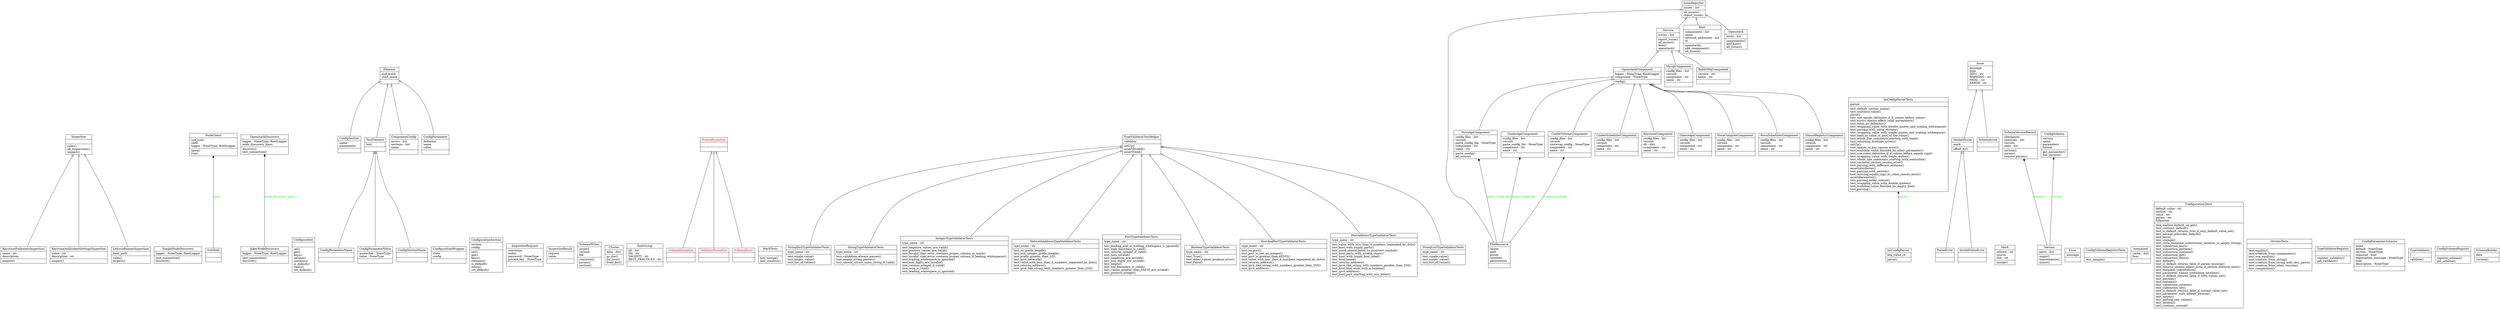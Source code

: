 digraph "classes_Rubick" {
charset="utf-8"
rankdir=BT
"4" [shape="record", label="{KeystoneEndpointsInspection|name : str\ldescription\l|inspect()\l}"];
"6" [shape="record", label="{SimpleNodeDiscovery|logger : NoneType, RootLogger\l|test_connection()\ldiscover()\l}"];
"7" [shape="record", label="{SshShell|\l|}"];
"8" [shape="record", label="{NodeClient|use_sudo\lshell\llogger : NoneType, RootLogger\l|open()\lrun()\l}"];
"9" [shape="record", label="{JokerNodeDiscovery|logger : NoneType, RootLogger\l|test_connection()\ldiscover()\l}"];
"10" [shape="record", label="{OpenstackDiscovery|logger : NoneType, RootLogger\lnode_discovery_klass\l|discover()\ltest_connection()\l}"];
"12" [shape="record", label="{KeystoneAuthtokenSettingsInspection|name : str\ldescription : str\l|inspect()\l}"];
"14" [shape="record", label="{LettuceRunnerInspection|base_path\l|rules()\linspect()\l}"];
"16" [shape="record", label="{Configuration|\l|set()\lget()\lkeys()\lsection()\lcontains()\lis_default()\litems()\lset_default()\l}"];
"17" [shape="record", label="{ConfigSection|name\lparameters\l|}"];
"18" [shape="record", label="{TextElement|text\l|}"];
"19" [shape="record", label="{Element|end_mark\lstart_mark\l|}"];
"20" [shape="record", label="{ComponentConfig|errors : list\lsections : list\lname\l|}"];
"21" [shape="record", label="{ConfigurationWrapper|state\lconfig\l|}"];
"22" [shape="record", label="{ConfigParameterName|\l|}"];
"23" [shape="record", label="{ConfigParameterValue|quotechar : NoneType\lvalue : NoneType\l|}"];
"24" [shape="record", label="{ConfigSectionName|\l|}"];
"25" [shape="record", label="{ConfigurationSection|section\lconfig\l|set()\lget()\lkeys()\lcontains()\lis_default()\litems()\lset_default()\l}"];
"26" [shape="record", label="{ConfigParameter|delimiter\lname\lvalue\l|}"];
"29" [shape="record", label="{InspectionRequest|username\lnodes\lpassword : NoneType\lprivate_key : NoneType\l|}"];
"30" [shape="record", label="{InspectionResult|request\lvalue\l|}"];
"38" [shape="record", label="{SchemaWriter|project\lversion\lfile\l|comment()\lparam()\lsection()\l}"];
"43" [shape="record", label="{Cluster|data : dict\l|as_doc()\lfor_json()\lfrom_doc()\l}"];
"44" [shape="record", label="{RuleGroup|all : list\lHA : str\lVALIDITY : str\lBEST_PRACTICES : str\l|}"];
"47" [fontcolor="red", shape="record", label="{RubickException|\l|}"];
"48" [fontcolor="red", shape="record", label="{SchemaException|\l|}"];
"49" [fontcolor="red", shape="record", label="{ValidatorException|\l|}"];
"55" [shape="record", label="{MarkTests|\l|test_merge()\ltest_creation()\l}"];
"57" [shape="record", label="{StringDictTypeValidatorTests|type_name : str\l|test_single_value()\ltest_empty_value()\ltest_list_of_values()\l}"];
"58" [shape="record", label="{StringTypeValidatorTests|type_name : str\l|test_validation_always_passes()\ltest_empty_string_passes()\ltest_should_return_same_string_if_valid()\l}"];
"59" [shape="record", label="{TypeValidatorTestHelper|validator\l|setUp()\lassertInvalid()\lassertValid()\l}"];
"60" [shape="record", label="{IntegerTypeValidatorTests|type_name : str\l|test_negative_values_are_valid()\ltest_positive_values_are_valid()\ltest_invalid_char_error_contains_proper_column_in_mark()\ltest_invalid_char_error_contains_proper_column_if_leading_whitespaces()\ltest_trailing_whitespace_is_ignored()\ltest_non_digits_are_invalid()\ltest_returns_integer_if_valid()\ltest_zero_is_valid()\ltest_leading_whitespace_is_ignored()\l}"];
"61" [shape="record", label="{NetworkAddressTypeValidatorTests|type_name : str\l|test_no_prefix_length()\ltest_non_integer_prefix_length()\ltest_prefix_greater_than_32()\ltest_ipv4_network()\ltest_value_with_less_than_4_numbers_separated_by_dots()\ltest_returns_address()\ltest_ipv4_like_string_with_numbers_greater_than_255()\l}"];
"62" [shape="record", label="{PortTypeValidatorTests|type_name : str\l|test_leading_and_or_trailing_whitespace_is_ignored()\ltest_high_boundary_is_valid()\ltest_returns_integer_if_valid()\ltest_zero_invalid()\ltest_negatives_are_invalid()\ltest_non_digits_are_invalid()\ltest_empty()\ltest_low_boundary_is_valid()\ltest_values_greater_than_65535_are_invalid()\ltest_positive_integer()\l}"];
"63" [shape="record", label="{BooleanTypeValidatorTests|type_name : str\l|test_True()\ltest_other_values_produce_error()\ltest_False()\l}"];
"64" [shape="record", label="{HostAndPortTypeValidatorTests|type_name : str\l|test_no_port()\ltest_port_is_not_an_integer()\ltest_port_is_greater_than_65535()\ltest_value_with_less_than_4_numbers_separated_by_dots()\ltest_returns_address()\ltest_ipv4_like_string_with_numbers_greater_than_255()\ltest_ipv4_address()\l}"];
"65" [shape="record", label="{HostAddressTypeValidatorTests|type_name : str\l|test_value_with_less_than_4_numbers_separated_by_dots()\ltest_host_with_empty_parts()\ltest_mark_should_point_to_incorrect_symbol()\ltest_host_parts_with_invalid_chars()\ltest_host_with_single_host_label()\ltest_host_name()\ltest_returns_address()\ltest_ipv4_like_string_with_numbers_greater_than_255()\ltest_host_that_ends_with_a_hyphen()\ltest_ipv4_address()\ltest_host_part_starting_with_non_letter()\l}"];
"66" [shape="record", label="{StringListTypeValidatorTests|type_name : str\l|test_single_value()\ltest_empty_value()\ltest_list_of_values()\l}"];
"68" [shape="record", label="{FileResource|owner\lpath\lgroup\lcontents\lpermissions\l|}"];
"69" [shape="record", label="{IssueReporter|issues : list\l|all_issues()\lreport_issue()\l}"];
"70" [shape="record", label="{CinderSchedulerComponent|config_files : list\lversion\lcomponent : str\lname : str\l|}"];
"71" [shape="record", label="{MysqlComponent|config_files : list\lversion\lcomponent : str\lname : str\l|}"];
"72" [shape="record", label="{Service|issues : list\l|report_issue()\lall_issues()\lhost()\lopenstack()\l}"];
"73" [shape="record", label="{Host|components : list\lname\lnetwork_addresses : list\lid\l|openstack()\ladd_component()\lall_issues()\l}"];
"74" [shape="record", label="{NovaApiComponent|config_files : list\lversion\lpaste_config_file : NoneType\lcomponent : str\lname : str\l|paste_config()\lall_issues()\l}"];
"75" [shape="record", label="{KeystoneComponent|config_files : list\lversion\ldb : dict\lcomponent : str\lname : str\l|}"];
"76" [shape="record", label="{GlanceApiComponent|config_files : list\lversion\lcomponent : str\lname : str\l|}"];
"77" [shape="record", label="{CinderApiComponent|config_files : list\lversion\lpaste_config_file : NoneType\lcomponent : str\lname : str\l|}"];
"78" [shape="record", label="{NovaComputeComponent|config_files : list\lversion\lcomponent : str\lname : str\l|}"];
"79" [shape="record", label="{NovaSchedulerComponent|config_files : list\lversion\lcomponent : str\lname : str\l|}"];
"80" [shape="record", label="{OpenstackComponent|logger : NoneType, RootLogger\lcomponent : NoneType\l|config()\l}"];
"81" [shape="record", label="{RabbitMqComponent|version : str\lname : str\l|}"];
"82" [shape="record", label="{GlanceRegistryComponent|config_files : list\lversion\lcomponent : str\lname : str\l|}"];
"83" [shape="record", label="{CinderVolumeComponent|config_files : list\lversion\lrootwrap_config : NoneType\lcomponent : str\lname : str\l|}"];
"84" [shape="record", label="{Openstack|hosts : list\l|components()\ladd_host()\lall_issues()\l}"];
"87" [shape="record", label="{IniConfigParser|key_value_re\l|parse()\l}"];
"90" [shape="record", label="{Inspection|\l|rules()\lall_inspections()\linspect()\l}"];
"91" [shape="record", label="{Issue|message\ltype\lINFO : str\lWARNING : str\lFATAL : str\lERROR : str\l|}"];
"92" [shape="record", label="{MarkedIssue|mark\l|offset_by()\l}"];
"93" [shape="record", label="{Mark|column : int\lsource\lline : int\l|merge()\l}"];
"94" [shape="record", label="{Version|parts : list\l|major()\lmaintenance()\lminor()\l}"];
"95" [shape="record", label="{Error|message\l|}"];
"97" [shape="record", label="{ConfigSchemaRegistryTests|\l|test_sample()\l}"];
"99" [shape="record", label="{IniConfigParserTests|parser\l|test_default_section_name()\ltest_multiline_value()\lparse()\ltest_use_equals_delimiter_if_it_comes_before_colon()\ltest_errors_doesnt_affect_valid_parameters()\ltest_colon_as_delimiter()\ltest_wrapping_value_with_double_quotes_and_trailing_whitespace()\ltest_parsing_with_same_section()\ltest_wrapping_value_with_single_quotes_and_trailing_whitespace()\ltest_hash_in_value_is_part_of_the_value()\ltest_whole_line_comments_starting_with_hash()\ltest_returning_multiple_errors()\lsetUp()\ltest_spaces_in_key_causes_error()\ltest_multiline_value_finished_by_other_parameter()\ltest_use_colon_delimiter_if_it_comes_before_equals_sign()\ltest_wrapping_value_with_single_quotes()\ltest_whole_line_comments_starting_with_semicolon()\ltest_unclosed_section_causes_error()\ltest_parsing_with_different_sections()\lassertAttributes()\ltest_parsing_with_section()\ltest_missing_equals_sign_or_colon_causes_error()\lassertParameter()\ltest_parsing_iolike_source()\ltest_wrapping_value_with_double_quotes()\ltest_multiline_value_finished_by_empty_line()\ltest_parsing()\l}"];
"101" [shape="record", label="{memoized|cache : dict\lfunc\l|}"];
"104" [shape="record", label="{ConfigurationTests|default_value : str\lsection : str\lvalue : str\lparam : str\lfullparam\l|test_explicit_default_on_get()\ltest_contains_default()\ltest_is_default_returns_true_if_only_default_value_set()\ltest_normal_overrides_default()\ltest_keys()\ltest_storage()\ltest_cycle_template_substitution_resolves_in_empty_string()\ltest_subsection_keys()\ltest_subsection_getitem()\ltest_subsection_contains()\ltest_subsection_get()\ltest_subsection_items()\ltest_default()\ltest_is_default_returns_false_if_param_missing()\ltest_returns_section_object_even_if_section_doesnot_exist()\ltest_template_substitution()\ltest_parameter_names_containing_sections()\ltest_is_default_returns_false_if_both_values_set()\ltest_getitem()\ltest_contains()\ltest_subsection_setitem()\ltest_subsection_set()\ltest_is_default_returns_false_if_normal_value_set()\ltest_parameter_with_default_section()\ltest_empty()\ltest_getting_raw_values()\ltest_setitem()\ltest_contains_normal()\l}"];
"106" [shape="record", label="{VersionTests|\l|test_equility()\ltest_creation_from_components()\ltest_non_equility()\ltest_creation_from_string()\ltest_creation_from_string_with_less_parts()\ltest_creation_from_other_version()\ltest_comparision()\l}"];
"109" [shape="record", label="{ParseError|\l|}"];
"114" [shape="record", label="{TypeValidatorRegistry|\l|register_validator()\lget_validator()\l}"];
"115" [shape="record", label="{SchemaVersionRecord|checkpoint\lremovals : list\lversion\ladds : list\l|section()\lparam()\lremove_param()\l}"];
"116" [shape="record", label="{ConfigParameterSchema|name\ldefault : NoneType\lsection : NoneType\lrequired : bool\ldeprecation_message : NoneType\ltype\ldescription : NoneType\l|}"];
"117" [shape="record", label="{TypeValidator|f\l|validate()\l}"];
"118" [shape="record", label="{ConfigSchema|version\lname\lparameters\lformat\l|get_parameter()\lhas_section()\l}"];
"119" [shape="record", label="{ConfigSchemaRegistry|\l|register_schema()\lget_schema()\l}"];
"120" [shape="record", label="{InvalidValueError|\l|}"];
"121" [shape="record", label="{SchemaBuilder|data\l|version()\l}"];
"122" [fontcolor="red", shape="record", label="{SchemaError|\l|}"];
"123" [shape="record", label="{SchemaIssue|\l|}"];
"4" -> "90" [arrowtail="none", arrowhead="empty"];
"12" -> "90" [arrowtail="none", arrowhead="empty"];
"14" -> "90" [arrowtail="none", arrowhead="empty"];
"17" -> "19" [arrowtail="none", arrowhead="empty"];
"18" -> "19" [arrowtail="none", arrowhead="empty"];
"20" -> "19" [arrowtail="none", arrowhead="empty"];
"22" -> "18" [arrowtail="none", arrowhead="empty"];
"23" -> "18" [arrowtail="none", arrowhead="empty"];
"24" -> "18" [arrowtail="none", arrowhead="empty"];
"26" -> "19" [arrowtail="none", arrowhead="empty"];
"48" -> "47" [arrowtail="none", arrowhead="empty"];
"49" -> "47" [arrowtail="none", arrowhead="empty"];
"57" -> "59" [arrowtail="none", arrowhead="empty"];
"58" -> "59" [arrowtail="none", arrowhead="empty"];
"60" -> "59" [arrowtail="none", arrowhead="empty"];
"61" -> "59" [arrowtail="none", arrowhead="empty"];
"62" -> "59" [arrowtail="none", arrowhead="empty"];
"63" -> "59" [arrowtail="none", arrowhead="empty"];
"64" -> "59" [arrowtail="none", arrowhead="empty"];
"65" -> "59" [arrowtail="none", arrowhead="empty"];
"66" -> "59" [arrowtail="none", arrowhead="empty"];
"68" -> "69" [arrowtail="none", arrowhead="empty"];
"70" -> "80" [arrowtail="none", arrowhead="empty"];
"71" -> "72" [arrowtail="none", arrowhead="empty"];
"72" -> "69" [arrowtail="none", arrowhead="empty"];
"73" -> "69" [arrowtail="none", arrowhead="empty"];
"74" -> "80" [arrowtail="none", arrowhead="empty"];
"75" -> "80" [arrowtail="none", arrowhead="empty"];
"76" -> "80" [arrowtail="none", arrowhead="empty"];
"77" -> "80" [arrowtail="none", arrowhead="empty"];
"78" -> "80" [arrowtail="none", arrowhead="empty"];
"79" -> "80" [arrowtail="none", arrowhead="empty"];
"80" -> "72" [arrowtail="none", arrowhead="empty"];
"81" -> "72" [arrowtail="none", arrowhead="empty"];
"82" -> "80" [arrowtail="none", arrowhead="empty"];
"83" -> "80" [arrowtail="none", arrowhead="empty"];
"84" -> "69" [arrowtail="none", arrowhead="empty"];
"92" -> "91" [arrowtail="none", arrowhead="empty"];
"109" -> "92" [arrowtail="none", arrowhead="empty"];
"120" -> "92" [arrowtail="none", arrowhead="empty"];
"122" -> "47" [arrowtail="none", arrowhead="empty"];
"123" -> "91" [arrowtail="none", arrowhead="empty"];
"7" -> "8" [arrowhead="diamond", style="solid", arrowtail="none", fontcolor="green", label="shell"];
"9" -> "10" [arrowhead="diamond", style="solid", arrowtail="none", fontcolor="green", label="node_discovery_klass"];
"68" -> "74" [arrowhead="diamond", style="solid", arrowtail="none", fontcolor="green", label="paste_config_file"];
"68" -> "77" [arrowhead="diamond", style="solid", arrowtail="none", fontcolor="green", label="paste_config_file"];
"68" -> "83" [arrowhead="diamond", style="solid", arrowtail="none", fontcolor="green", label="rootwrap_config"];
"87" -> "99" [arrowhead="diamond", style="solid", arrowtail="none", fontcolor="green", label="parser"];
"94" -> "115" [arrowhead="diamond", style="solid", arrowtail="none", fontcolor="green", label="version"];
"94" -> "118" [arrowhead="diamond", style="solid", arrowtail="none", fontcolor="green", label="version"];
}
